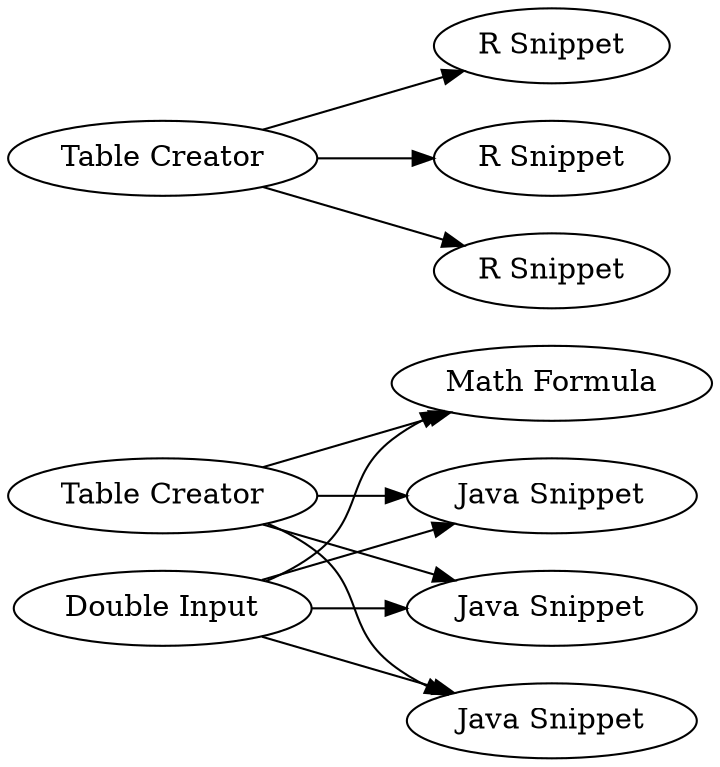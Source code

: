 digraph {
	1 -> 4
	3 -> 2
	3 -> 6
	8 -> 9
	8 -> 10
	3 -> 4
	3 -> 5
	8 -> 7
	1 -> 6
	1 -> 2
	1 -> 5
	5 [label="Java Snippet"]
	1 [label="Table Creator"]
	7 [label="R Snippet"]
	9 [label="R Snippet"]
	4 [label="Java Snippet"]
	8 [label="Table Creator"]
	6 [label="Math Formula"]
	3 [label="Double Input"]
	2 [label="Java Snippet"]
	10 [label="R Snippet"]
	rankdir=LR
}

